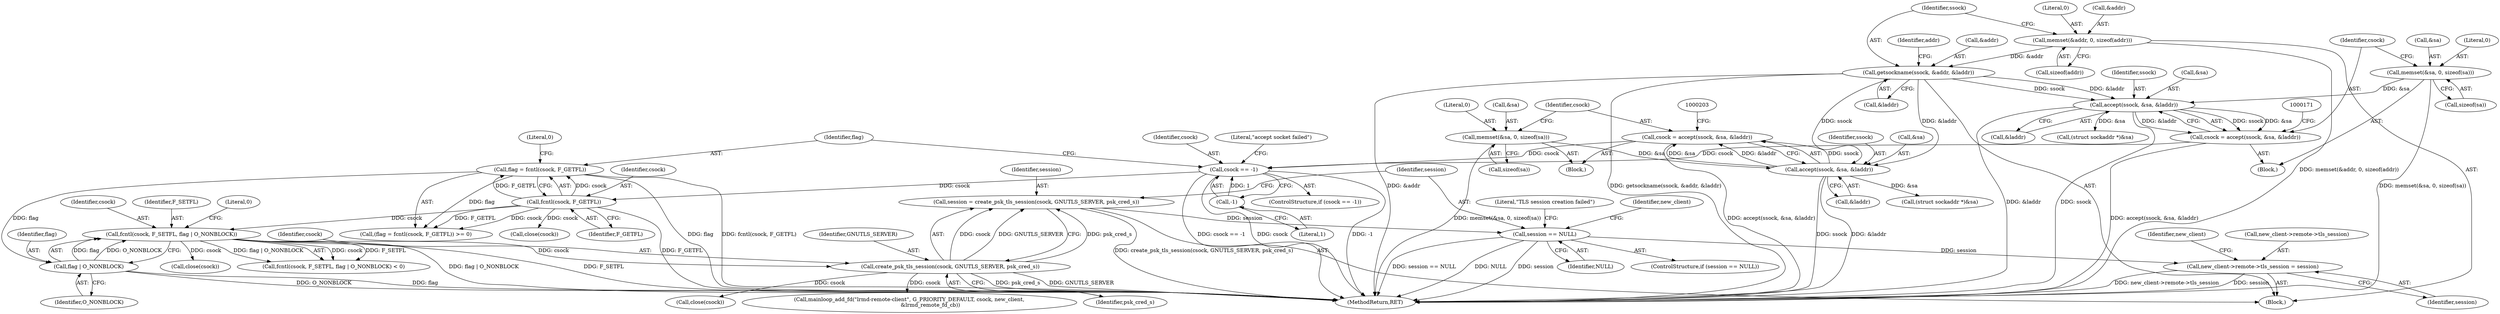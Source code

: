 digraph "0_pacemaker_5ec24a2642bd0854b884d1a9b51d12371373b410_0@API" {
"1000254" [label="(Call,session = create_psk_tls_session(csock, GNUTLS_SERVER, psk_cred_s))"];
"1000256" [label="(Call,create_psk_tls_session(csock, GNUTLS_SERVER, psk_cred_s))"];
"1000232" [label="(Call,fcntl(csock, F_SETFL, flag | O_NONBLOCK))"];
"1000225" [label="(Call,fcntl(csock, F_GETFL))"];
"1000212" [label="(Call,csock == -1)"];
"1000193" [label="(Call,csock = accept(ssock, &sa, &laddr))"];
"1000195" [label="(Call,accept(ssock, &sa, &laddr))"];
"1000136" [label="(Call,getsockname(ssock, &addr, &laddr))"];
"1000130" [label="(Call,memset(&addr, 0, sizeof(addr)))"];
"1000187" [label="(Call,memset(&sa, 0, sizeof(sa)))"];
"1000161" [label="(Call,csock = accept(ssock, &sa, &laddr))"];
"1000163" [label="(Call,accept(ssock, &sa, &laddr))"];
"1000155" [label="(Call,memset(&sa, 0, sizeof(sa)))"];
"1000214" [label="(Call,-1)"];
"1000235" [label="(Call,flag | O_NONBLOCK)"];
"1000223" [label="(Call,flag = fcntl(csock, F_GETFL))"];
"1000261" [label="(Call,session == NULL)"];
"1000290" [label="(Call,new_client->remote->tls_session = session)"];
"1000266" [label="(Literal,\"TLS session creation failed\")"];
"1000261" [label="(Call,session == NULL)"];
"1000267" [label="(Call,close(csock))"];
"1000226" [label="(Identifier,csock)"];
"1000131" [label="(Call,&addr)"];
"1000167" [label="(Call,&laddr)"];
"1000242" [label="(Call,close(csock))"];
"1000145" [label="(Identifier,addr)"];
"1000213" [label="(Identifier,csock)"];
"1000233" [label="(Identifier,csock)"];
"1000256" [label="(Call,create_psk_tls_session(csock, GNUTLS_SERVER, psk_cred_s))"];
"1000103" [label="(Block,)"];
"1000223" [label="(Call,flag = fcntl(csock, F_GETFL))"];
"1000137" [label="(Identifier,ssock)"];
"1000159" [label="(Call,sizeof(sa))"];
"1000237" [label="(Identifier,O_NONBLOCK)"];
"1000155" [label="(Call,memset(&sa, 0, sizeof(sa)))"];
"1000296" [label="(Identifier,session)"];
"1000191" [label="(Call,sizeof(sa))"];
"1000214" [label="(Call,-1)"];
"1000156" [label="(Call,&sa)"];
"1000194" [label="(Identifier,csock)"];
"1000262" [label="(Identifier,session)"];
"1000324" [label="(Call,mainloop_add_fd(\"lrmd-remote-client\", G_PRIORITY_DEFAULT, csock, new_client,\n                         &lrmd_remote_fd_cb))"];
"1000224" [label="(Identifier,flag)"];
"1000140" [label="(Call,&laddr)"];
"1000255" [label="(Identifier,session)"];
"1000257" [label="(Identifier,csock)"];
"1000231" [label="(Call,fcntl(csock, F_SETFL, flag | O_NONBLOCK) < 0)"];
"1000136" [label="(Call,getsockname(ssock, &addr, &laddr))"];
"1000195" [label="(Call,accept(ssock, &sa, &laddr))"];
"1000130" [label="(Call,memset(&addr, 0, sizeof(addr)))"];
"1000163" [label="(Call,accept(ssock, &sa, &laddr))"];
"1000190" [label="(Literal,0)"];
"1000162" [label="(Identifier,csock)"];
"1000165" [label="(Call,&sa)"];
"1000134" [label="(Call,sizeof(addr))"];
"1000188" [label="(Call,&sa)"];
"1000259" [label="(Identifier,psk_cred_s)"];
"1000187" [label="(Call,memset(&sa, 0, sizeof(sa)))"];
"1000222" [label="(Call,(flag = fcntl(csock, F_GETFL)) >= 0)"];
"1000339" [label="(MethodReturn,RET)"];
"1000158" [label="(Literal,0)"];
"1000196" [label="(Identifier,ssock)"];
"1000234" [label="(Identifier,F_SETFL)"];
"1000250" [label="(Call,close(csock))"];
"1000212" [label="(Call,csock == -1)"];
"1000299" [label="(Identifier,new_client)"];
"1000202" [label="(Call,(struct sockaddr *)&sa)"];
"1000218" [label="(Literal,\"accept socket failed\")"];
"1000133" [label="(Literal,0)"];
"1000225" [label="(Call,fcntl(csock, F_GETFL))"];
"1000238" [label="(Literal,0)"];
"1000170" [label="(Call,(struct sockaddr *)&sa)"];
"1000290" [label="(Call,new_client->remote->tls_session = session)"];
"1000228" [label="(Literal,0)"];
"1000211" [label="(ControlStructure,if (csock == -1))"];
"1000258" [label="(Identifier,GNUTLS_SERVER)"];
"1000180" [label="(Block,)"];
"1000164" [label="(Identifier,ssock)"];
"1000215" [label="(Literal,1)"];
"1000291" [label="(Call,new_client->remote->tls_session)"];
"1000236" [label="(Identifier,flag)"];
"1000254" [label="(Call,session = create_psk_tls_session(csock, GNUTLS_SERVER, psk_cred_s))"];
"1000161" [label="(Call,csock = accept(ssock, &sa, &laddr))"];
"1000260" [label="(ControlStructure,if (session == NULL))"];
"1000148" [label="(Block,)"];
"1000272" [label="(Identifier,new_client)"];
"1000263" [label="(Identifier,NULL)"];
"1000193" [label="(Call,csock = accept(ssock, &sa, &laddr))"];
"1000199" [label="(Call,&laddr)"];
"1000232" [label="(Call,fcntl(csock, F_SETFL, flag | O_NONBLOCK))"];
"1000197" [label="(Call,&sa)"];
"1000227" [label="(Identifier,F_GETFL)"];
"1000138" [label="(Call,&addr)"];
"1000235" [label="(Call,flag | O_NONBLOCK)"];
"1000254" -> "1000103"  [label="AST: "];
"1000254" -> "1000256"  [label="CFG: "];
"1000255" -> "1000254"  [label="AST: "];
"1000256" -> "1000254"  [label="AST: "];
"1000262" -> "1000254"  [label="CFG: "];
"1000254" -> "1000339"  [label="DDG: create_psk_tls_session(csock, GNUTLS_SERVER, psk_cred_s)"];
"1000256" -> "1000254"  [label="DDG: csock"];
"1000256" -> "1000254"  [label="DDG: GNUTLS_SERVER"];
"1000256" -> "1000254"  [label="DDG: psk_cred_s"];
"1000254" -> "1000261"  [label="DDG: session"];
"1000256" -> "1000259"  [label="CFG: "];
"1000257" -> "1000256"  [label="AST: "];
"1000258" -> "1000256"  [label="AST: "];
"1000259" -> "1000256"  [label="AST: "];
"1000256" -> "1000339"  [label="DDG: psk_cred_s"];
"1000256" -> "1000339"  [label="DDG: GNUTLS_SERVER"];
"1000232" -> "1000256"  [label="DDG: csock"];
"1000256" -> "1000267"  [label="DDG: csock"];
"1000256" -> "1000324"  [label="DDG: csock"];
"1000232" -> "1000231"  [label="AST: "];
"1000232" -> "1000235"  [label="CFG: "];
"1000233" -> "1000232"  [label="AST: "];
"1000234" -> "1000232"  [label="AST: "];
"1000235" -> "1000232"  [label="AST: "];
"1000238" -> "1000232"  [label="CFG: "];
"1000232" -> "1000339"  [label="DDG: flag | O_NONBLOCK"];
"1000232" -> "1000339"  [label="DDG: F_SETFL"];
"1000232" -> "1000231"  [label="DDG: csock"];
"1000232" -> "1000231"  [label="DDG: F_SETFL"];
"1000232" -> "1000231"  [label="DDG: flag | O_NONBLOCK"];
"1000225" -> "1000232"  [label="DDG: csock"];
"1000235" -> "1000232"  [label="DDG: flag"];
"1000235" -> "1000232"  [label="DDG: O_NONBLOCK"];
"1000232" -> "1000242"  [label="DDG: csock"];
"1000225" -> "1000223"  [label="AST: "];
"1000225" -> "1000227"  [label="CFG: "];
"1000226" -> "1000225"  [label="AST: "];
"1000227" -> "1000225"  [label="AST: "];
"1000223" -> "1000225"  [label="CFG: "];
"1000225" -> "1000339"  [label="DDG: F_GETFL"];
"1000225" -> "1000222"  [label="DDG: csock"];
"1000225" -> "1000222"  [label="DDG: F_GETFL"];
"1000225" -> "1000223"  [label="DDG: csock"];
"1000225" -> "1000223"  [label="DDG: F_GETFL"];
"1000212" -> "1000225"  [label="DDG: csock"];
"1000225" -> "1000250"  [label="DDG: csock"];
"1000212" -> "1000211"  [label="AST: "];
"1000212" -> "1000214"  [label="CFG: "];
"1000213" -> "1000212"  [label="AST: "];
"1000214" -> "1000212"  [label="AST: "];
"1000218" -> "1000212"  [label="CFG: "];
"1000224" -> "1000212"  [label="CFG: "];
"1000212" -> "1000339"  [label="DDG: -1"];
"1000212" -> "1000339"  [label="DDG: csock == -1"];
"1000212" -> "1000339"  [label="DDG: csock"];
"1000193" -> "1000212"  [label="DDG: csock"];
"1000161" -> "1000212"  [label="DDG: csock"];
"1000214" -> "1000212"  [label="DDG: 1"];
"1000193" -> "1000180"  [label="AST: "];
"1000193" -> "1000195"  [label="CFG: "];
"1000194" -> "1000193"  [label="AST: "];
"1000195" -> "1000193"  [label="AST: "];
"1000203" -> "1000193"  [label="CFG: "];
"1000193" -> "1000339"  [label="DDG: accept(ssock, &sa, &laddr)"];
"1000195" -> "1000193"  [label="DDG: ssock"];
"1000195" -> "1000193"  [label="DDG: &sa"];
"1000195" -> "1000193"  [label="DDG: &laddr"];
"1000195" -> "1000199"  [label="CFG: "];
"1000196" -> "1000195"  [label="AST: "];
"1000197" -> "1000195"  [label="AST: "];
"1000199" -> "1000195"  [label="AST: "];
"1000195" -> "1000339"  [label="DDG: &laddr"];
"1000195" -> "1000339"  [label="DDG: ssock"];
"1000136" -> "1000195"  [label="DDG: ssock"];
"1000136" -> "1000195"  [label="DDG: &laddr"];
"1000187" -> "1000195"  [label="DDG: &sa"];
"1000195" -> "1000202"  [label="DDG: &sa"];
"1000136" -> "1000103"  [label="AST: "];
"1000136" -> "1000140"  [label="CFG: "];
"1000137" -> "1000136"  [label="AST: "];
"1000138" -> "1000136"  [label="AST: "];
"1000140" -> "1000136"  [label="AST: "];
"1000145" -> "1000136"  [label="CFG: "];
"1000136" -> "1000339"  [label="DDG: getsockname(ssock, &addr, &laddr)"];
"1000136" -> "1000339"  [label="DDG: &addr"];
"1000130" -> "1000136"  [label="DDG: &addr"];
"1000136" -> "1000163"  [label="DDG: ssock"];
"1000136" -> "1000163"  [label="DDG: &laddr"];
"1000130" -> "1000103"  [label="AST: "];
"1000130" -> "1000134"  [label="CFG: "];
"1000131" -> "1000130"  [label="AST: "];
"1000133" -> "1000130"  [label="AST: "];
"1000134" -> "1000130"  [label="AST: "];
"1000137" -> "1000130"  [label="CFG: "];
"1000130" -> "1000339"  [label="DDG: memset(&addr, 0, sizeof(addr))"];
"1000187" -> "1000180"  [label="AST: "];
"1000187" -> "1000191"  [label="CFG: "];
"1000188" -> "1000187"  [label="AST: "];
"1000190" -> "1000187"  [label="AST: "];
"1000191" -> "1000187"  [label="AST: "];
"1000194" -> "1000187"  [label="CFG: "];
"1000187" -> "1000339"  [label="DDG: memset(&sa, 0, sizeof(sa))"];
"1000161" -> "1000148"  [label="AST: "];
"1000161" -> "1000163"  [label="CFG: "];
"1000162" -> "1000161"  [label="AST: "];
"1000163" -> "1000161"  [label="AST: "];
"1000171" -> "1000161"  [label="CFG: "];
"1000161" -> "1000339"  [label="DDG: accept(ssock, &sa, &laddr)"];
"1000163" -> "1000161"  [label="DDG: ssock"];
"1000163" -> "1000161"  [label="DDG: &sa"];
"1000163" -> "1000161"  [label="DDG: &laddr"];
"1000163" -> "1000167"  [label="CFG: "];
"1000164" -> "1000163"  [label="AST: "];
"1000165" -> "1000163"  [label="AST: "];
"1000167" -> "1000163"  [label="AST: "];
"1000163" -> "1000339"  [label="DDG: ssock"];
"1000163" -> "1000339"  [label="DDG: &laddr"];
"1000155" -> "1000163"  [label="DDG: &sa"];
"1000163" -> "1000170"  [label="DDG: &sa"];
"1000155" -> "1000148"  [label="AST: "];
"1000155" -> "1000159"  [label="CFG: "];
"1000156" -> "1000155"  [label="AST: "];
"1000158" -> "1000155"  [label="AST: "];
"1000159" -> "1000155"  [label="AST: "];
"1000162" -> "1000155"  [label="CFG: "];
"1000155" -> "1000339"  [label="DDG: memset(&sa, 0, sizeof(sa))"];
"1000214" -> "1000215"  [label="CFG: "];
"1000215" -> "1000214"  [label="AST: "];
"1000235" -> "1000237"  [label="CFG: "];
"1000236" -> "1000235"  [label="AST: "];
"1000237" -> "1000235"  [label="AST: "];
"1000235" -> "1000339"  [label="DDG: O_NONBLOCK"];
"1000235" -> "1000339"  [label="DDG: flag"];
"1000223" -> "1000235"  [label="DDG: flag"];
"1000223" -> "1000222"  [label="AST: "];
"1000224" -> "1000223"  [label="AST: "];
"1000228" -> "1000223"  [label="CFG: "];
"1000223" -> "1000339"  [label="DDG: fcntl(csock, F_GETFL)"];
"1000223" -> "1000339"  [label="DDG: flag"];
"1000223" -> "1000222"  [label="DDG: flag"];
"1000261" -> "1000260"  [label="AST: "];
"1000261" -> "1000263"  [label="CFG: "];
"1000262" -> "1000261"  [label="AST: "];
"1000263" -> "1000261"  [label="AST: "];
"1000266" -> "1000261"  [label="CFG: "];
"1000272" -> "1000261"  [label="CFG: "];
"1000261" -> "1000339"  [label="DDG: NULL"];
"1000261" -> "1000339"  [label="DDG: session"];
"1000261" -> "1000339"  [label="DDG: session == NULL"];
"1000261" -> "1000290"  [label="DDG: session"];
"1000290" -> "1000103"  [label="AST: "];
"1000290" -> "1000296"  [label="CFG: "];
"1000291" -> "1000290"  [label="AST: "];
"1000296" -> "1000290"  [label="AST: "];
"1000299" -> "1000290"  [label="CFG: "];
"1000290" -> "1000339"  [label="DDG: session"];
"1000290" -> "1000339"  [label="DDG: new_client->remote->tls_session"];
}
